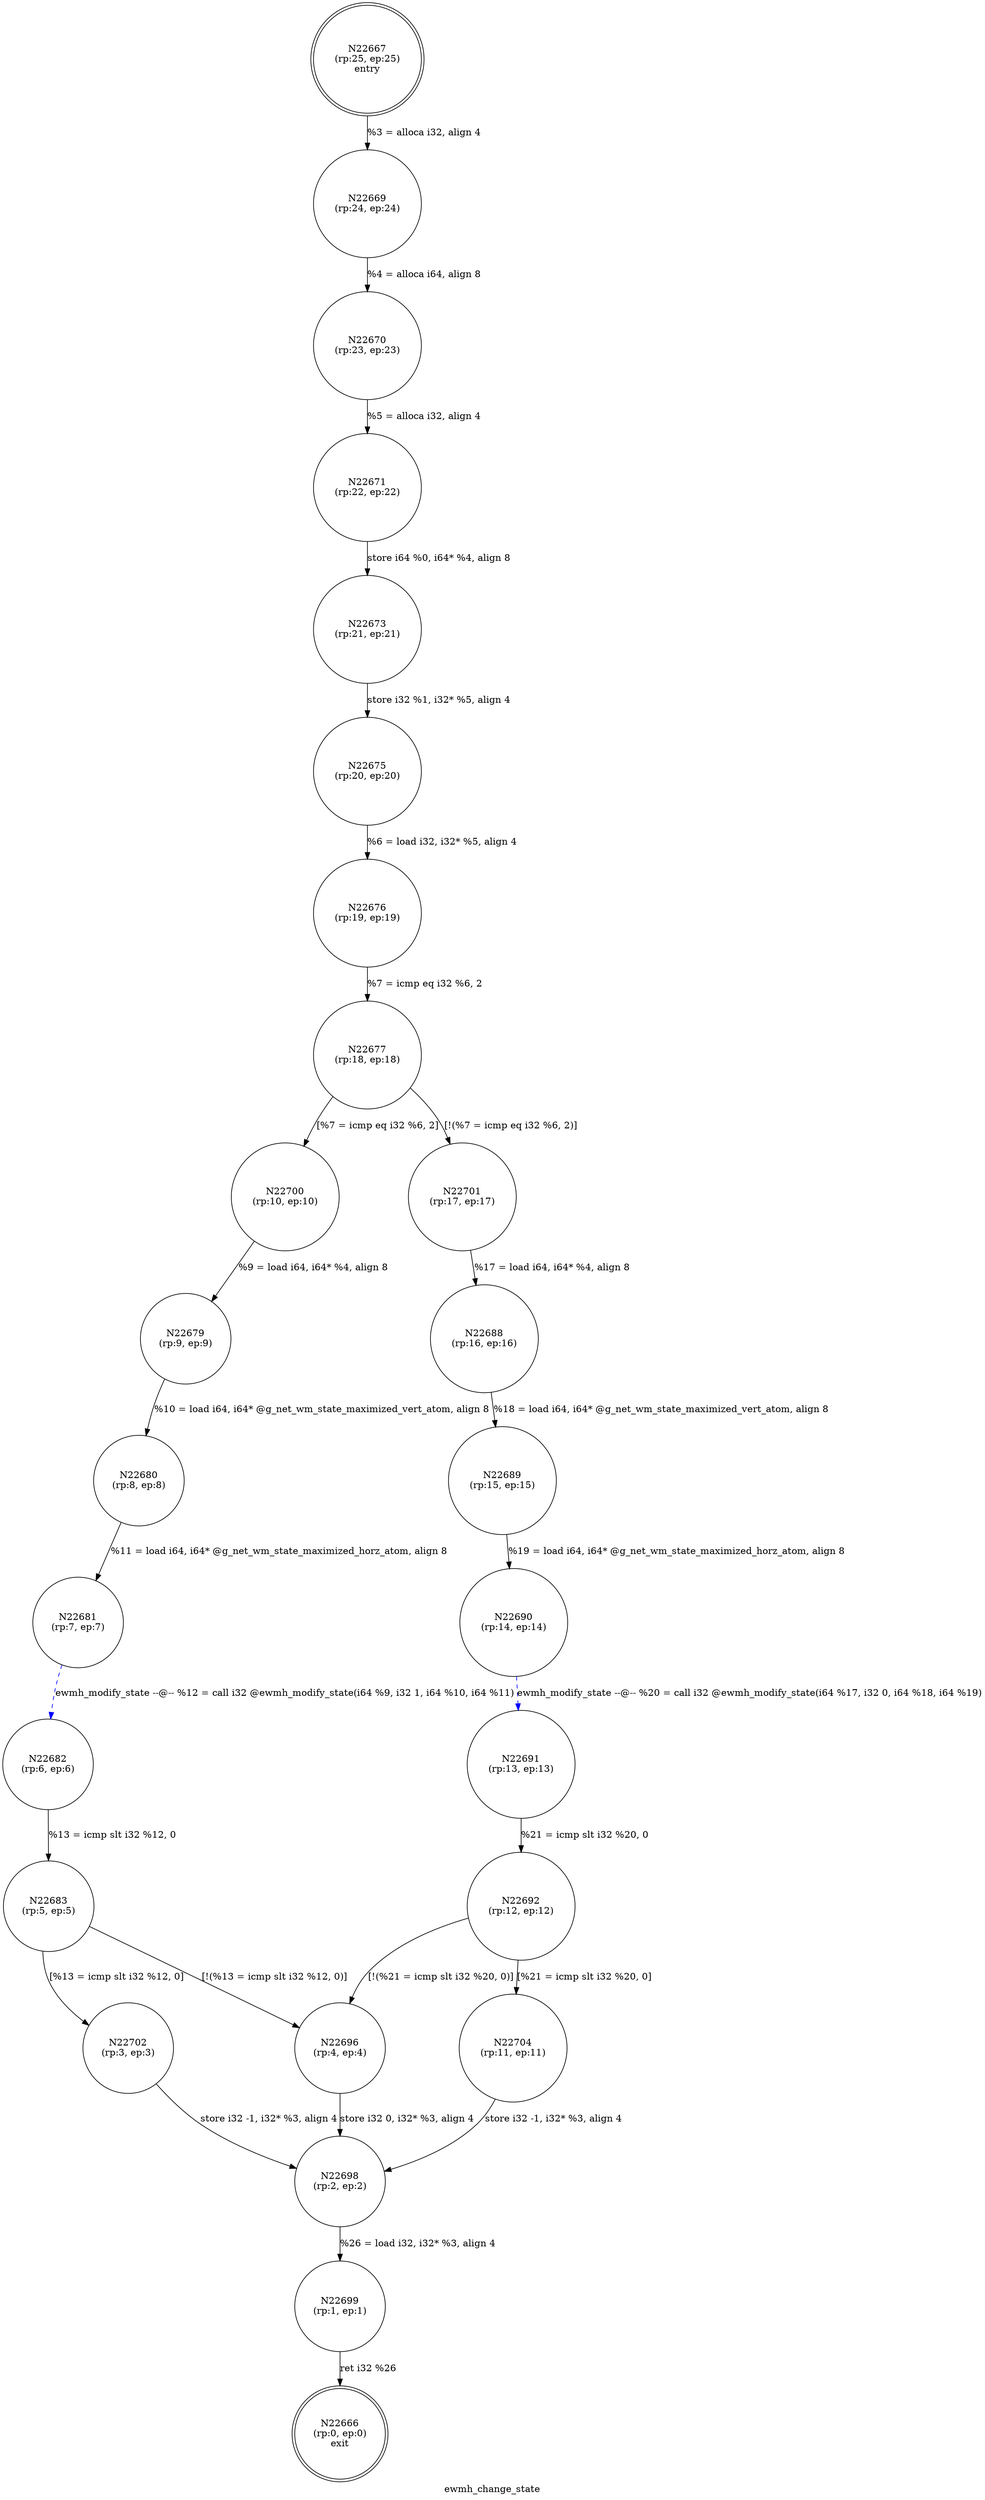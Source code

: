 digraph ewmh_change_state {
label="ewmh_change_state"
22666 [label="N22666\n(rp:0, ep:0)\nexit", shape="doublecircle"]
22667 [label="N22667\n(rp:25, ep:25)\nentry", shape="doublecircle"]
22667 -> 22669 [label="%3 = alloca i32, align 4"]
22669 [label="N22669\n(rp:24, ep:24)", shape="circle"]
22669 -> 22670 [label="%4 = alloca i64, align 8"]
22670 [label="N22670\n(rp:23, ep:23)", shape="circle"]
22670 -> 22671 [label="%5 = alloca i32, align 4"]
22671 [label="N22671\n(rp:22, ep:22)", shape="circle"]
22671 -> 22673 [label="store i64 %0, i64* %4, align 8"]
22673 [label="N22673\n(rp:21, ep:21)", shape="circle"]
22673 -> 22675 [label="store i32 %1, i32* %5, align 4"]
22675 [label="N22675\n(rp:20, ep:20)", shape="circle"]
22675 -> 22676 [label="%6 = load i32, i32* %5, align 4"]
22676 [label="N22676\n(rp:19, ep:19)", shape="circle"]
22676 -> 22677 [label="%7 = icmp eq i32 %6, 2"]
22677 [label="N22677\n(rp:18, ep:18)", shape="circle"]
22677 -> 22700 [label="[%7 = icmp eq i32 %6, 2]"]
22677 -> 22701 [label="[!(%7 = icmp eq i32 %6, 2)]"]
22679 [label="N22679\n(rp:9, ep:9)", shape="circle"]
22679 -> 22680 [label="%10 = load i64, i64* @g_net_wm_state_maximized_vert_atom, align 8"]
22680 [label="N22680\n(rp:8, ep:8)", shape="circle"]
22680 -> 22681 [label="%11 = load i64, i64* @g_net_wm_state_maximized_horz_atom, align 8"]
22681 [label="N22681\n(rp:7, ep:7)", shape="circle"]
22681 -> 22682 [label="ewmh_modify_state --@-- %12 = call i32 @ewmh_modify_state(i64 %9, i32 1, i64 %10, i64 %11)", style="dashed", color="blue"]
22682 [label="N22682\n(rp:6, ep:6)", shape="circle"]
22682 -> 22683 [label="%13 = icmp slt i32 %12, 0"]
22683 [label="N22683\n(rp:5, ep:5)", shape="circle"]
22683 -> 22702 [label="[%13 = icmp slt i32 %12, 0]"]
22683 -> 22696 [label="[!(%13 = icmp slt i32 %12, 0)]"]
22688 [label="N22688\n(rp:16, ep:16)", shape="circle"]
22688 -> 22689 [label="%18 = load i64, i64* @g_net_wm_state_maximized_vert_atom, align 8"]
22689 [label="N22689\n(rp:15, ep:15)", shape="circle"]
22689 -> 22690 [label="%19 = load i64, i64* @g_net_wm_state_maximized_horz_atom, align 8"]
22690 [label="N22690\n(rp:14, ep:14)", shape="circle"]
22690 -> 22691 [label="ewmh_modify_state --@-- %20 = call i32 @ewmh_modify_state(i64 %17, i32 0, i64 %18, i64 %19)", style="dashed", color="blue"]
22691 [label="N22691\n(rp:13, ep:13)", shape="circle"]
22691 -> 22692 [label="%21 = icmp slt i32 %20, 0"]
22692 [label="N22692\n(rp:12, ep:12)", shape="circle"]
22692 -> 22704 [label="[%21 = icmp slt i32 %20, 0]"]
22692 -> 22696 [label="[!(%21 = icmp slt i32 %20, 0)]"]
22696 [label="N22696\n(rp:4, ep:4)", shape="circle"]
22696 -> 22698 [label="store i32 0, i32* %3, align 4"]
22698 [label="N22698\n(rp:2, ep:2)", shape="circle"]
22698 -> 22699 [label="%26 = load i32, i32* %3, align 4"]
22699 [label="N22699\n(rp:1, ep:1)", shape="circle"]
22699 -> 22666 [label="ret i32 %26"]
22700 [label="N22700\n(rp:10, ep:10)", shape="circle"]
22700 -> 22679 [label="%9 = load i64, i64* %4, align 8"]
22701 [label="N22701\n(rp:17, ep:17)", shape="circle"]
22701 -> 22688 [label="%17 = load i64, i64* %4, align 8"]
22702 [label="N22702\n(rp:3, ep:3)", shape="circle"]
22702 -> 22698 [label="store i32 -1, i32* %3, align 4"]
22704 [label="N22704\n(rp:11, ep:11)", shape="circle"]
22704 -> 22698 [label="store i32 -1, i32* %3, align 4"]
}
